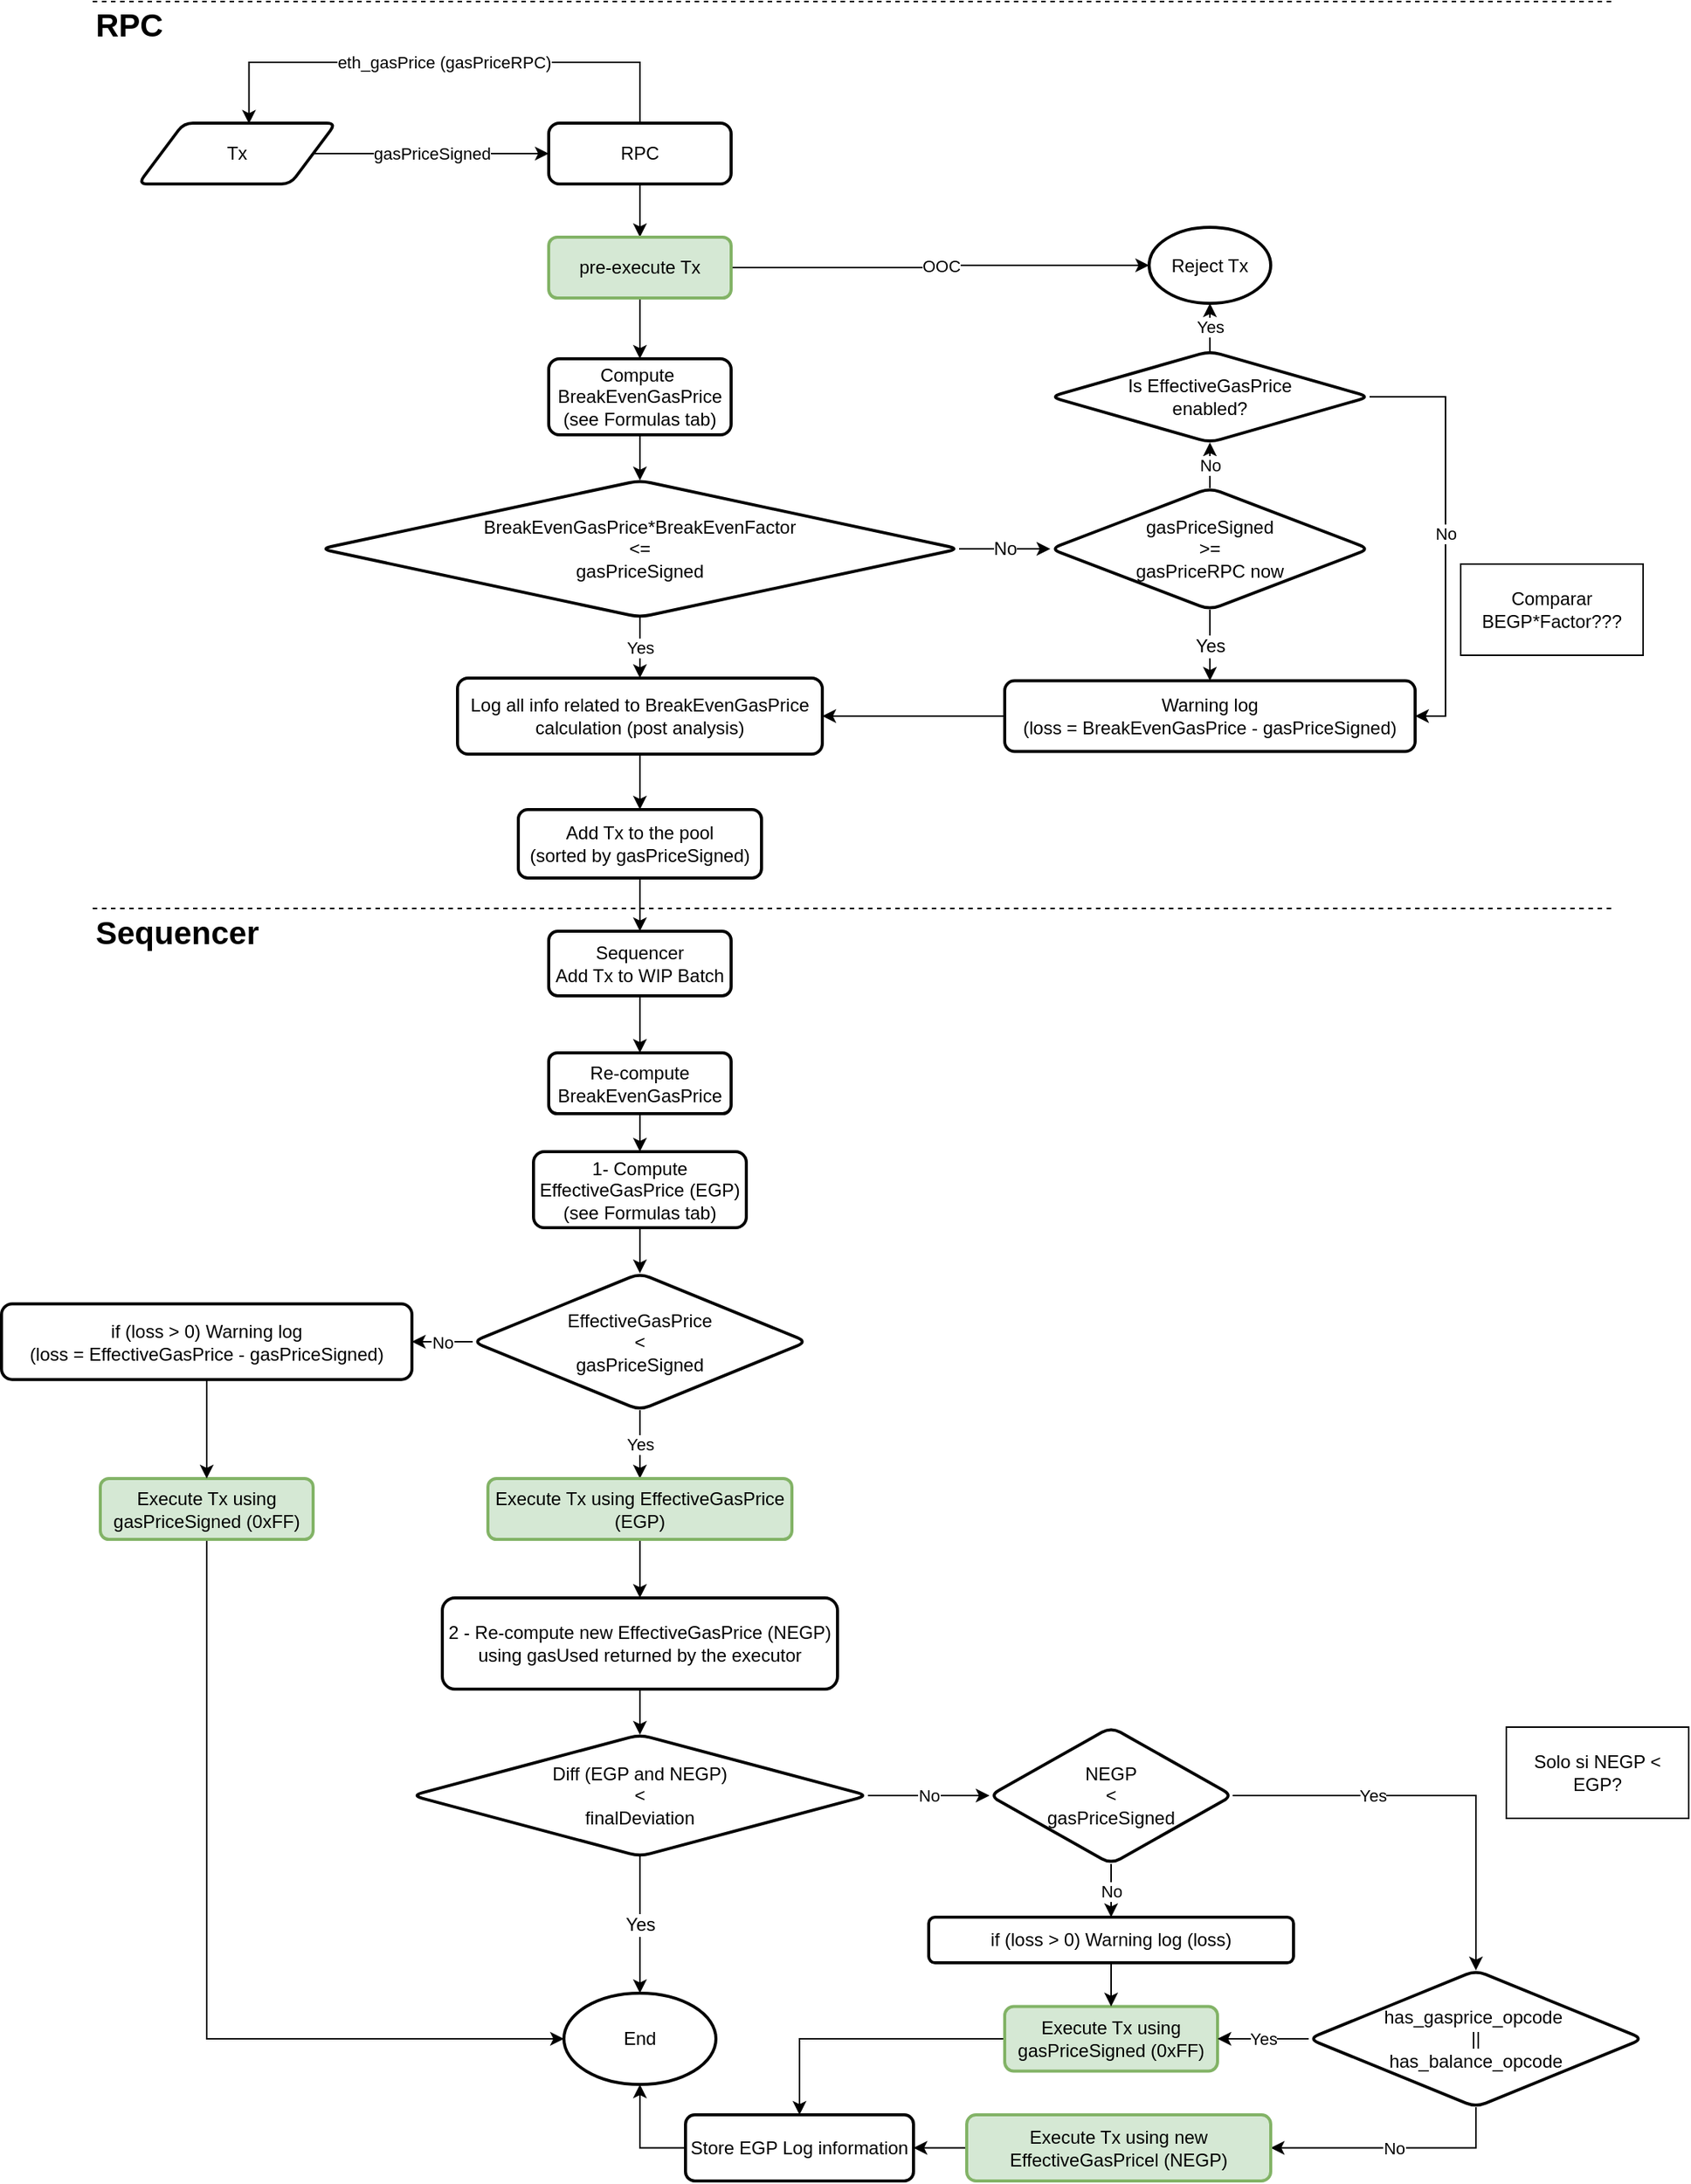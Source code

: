 <mxfile version="22.1.15" type="google" pages="2">
  <diagram name="Workflow" id="u5pyhqsyImXJNCgcevNq">
    <mxGraphModel grid="1" page="1" gridSize="10" guides="1" tooltips="1" connect="1" arrows="1" fold="1" pageScale="1" pageWidth="850" pageHeight="1100" math="0" shadow="0">
      <root>
        <mxCell id="0" />
        <mxCell id="1" parent="0" />
        <mxCell id="PTDAsOTdOf0mLYpqNabR-3" value="gasPriceSigned" style="edgeStyle=orthogonalEdgeStyle;rounded=0;orthogonalLoop=1;jettySize=auto;html=1;exitX=1;exitY=0.5;exitDx=0;exitDy=0;" edge="1" parent="1" source="PTDAsOTdOf0mLYpqNabR-1" target="PTDAsOTdOf0mLYpqNabR-2">
          <mxGeometry relative="1" as="geometry" />
        </mxCell>
        <mxCell id="PTDAsOTdOf0mLYpqNabR-1" value="Tx" style="shape=parallelogram;html=1;strokeWidth=2;perimeter=parallelogramPerimeter;whiteSpace=wrap;rounded=1;arcSize=12;size=0.23;" vertex="1" parent="1">
          <mxGeometry x="70" y="90" width="130" height="40" as="geometry" />
        </mxCell>
        <mxCell id="PTDAsOTdOf0mLYpqNabR-4" value="eth_gasPrice (gasPriceRPC)" style="edgeStyle=orthogonalEdgeStyle;rounded=0;orthogonalLoop=1;jettySize=auto;html=1;exitX=0.5;exitY=0;exitDx=0;exitDy=0;entryX=0.56;entryY=0.01;entryDx=0;entryDy=0;entryPerimeter=0;" edge="1" parent="1" source="PTDAsOTdOf0mLYpqNabR-2" target="PTDAsOTdOf0mLYpqNabR-1">
          <mxGeometry relative="1" as="geometry">
            <mxPoint x="140" y="40" as="targetPoint" />
            <Array as="points">
              <mxPoint x="400" y="50" />
              <mxPoint x="143" y="50" />
            </Array>
          </mxGeometry>
        </mxCell>
        <mxCell id="PTDAsOTdOf0mLYpqNabR-6" value="" style="edgeStyle=orthogonalEdgeStyle;rounded=0;orthogonalLoop=1;jettySize=auto;html=1;" edge="1" parent="1" source="PTDAsOTdOf0mLYpqNabR-2" target="PTDAsOTdOf0mLYpqNabR-5">
          <mxGeometry relative="1" as="geometry" />
        </mxCell>
        <mxCell id="PTDAsOTdOf0mLYpqNabR-2" value="RPC" style="rounded=1;whiteSpace=wrap;html=1;absoluteArcSize=1;arcSize=14;strokeWidth=2;" vertex="1" parent="1">
          <mxGeometry x="340" y="90" width="120" height="40" as="geometry" />
        </mxCell>
        <mxCell id="PTDAsOTdOf0mLYpqNabR-8" value="OOC" style="edgeStyle=orthogonalEdgeStyle;rounded=0;orthogonalLoop=1;jettySize=auto;html=1;exitX=1;exitY=0.5;exitDx=0;exitDy=0;entryX=0;entryY=0.5;entryDx=0;entryDy=0;entryPerimeter=0;" edge="1" parent="1" source="PTDAsOTdOf0mLYpqNabR-5" target="PTDAsOTdOf0mLYpqNabR-7">
          <mxGeometry relative="1" as="geometry" />
        </mxCell>
        <mxCell id="PTDAsOTdOf0mLYpqNabR-10" value="" style="edgeStyle=orthogonalEdgeStyle;rounded=0;orthogonalLoop=1;jettySize=auto;html=1;" edge="1" parent="1" source="PTDAsOTdOf0mLYpqNabR-5" target="PTDAsOTdOf0mLYpqNabR-9">
          <mxGeometry relative="1" as="geometry" />
        </mxCell>
        <mxCell id="PTDAsOTdOf0mLYpqNabR-5" value="pre-execute Tx" style="whiteSpace=wrap;html=1;rounded=1;arcSize=14;strokeWidth=2;fillColor=#d5e8d4;strokeColor=#82b366;" vertex="1" parent="1">
          <mxGeometry x="340" y="165" width="120" height="40" as="geometry" />
        </mxCell>
        <mxCell id="PTDAsOTdOf0mLYpqNabR-7" value="Reject Tx" style="strokeWidth=2;html=1;shape=mxgraph.flowchart.start_1;whiteSpace=wrap;" vertex="1" parent="1">
          <mxGeometry x="735" y="158.5" width="80" height="50" as="geometry" />
        </mxCell>
        <mxCell id="fSou8c0r4dYQEHeoxb6x-5" value="" style="edgeStyle=orthogonalEdgeStyle;rounded=0;orthogonalLoop=1;jettySize=auto;html=1;fontFamily=Helvetica;fontSize=12;fontColor=default;" edge="1" parent="1" source="PTDAsOTdOf0mLYpqNabR-9" target="fSou8c0r4dYQEHeoxb6x-4">
          <mxGeometry relative="1" as="geometry" />
        </mxCell>
        <mxCell id="PTDAsOTdOf0mLYpqNabR-9" value="Compute&amp;nbsp;&lt;br&gt;BreakEvenGasPrice&lt;br&gt;(see Formulas tab)" style="whiteSpace=wrap;html=1;rounded=1;arcSize=14;strokeWidth=2;" vertex="1" parent="1">
          <mxGeometry x="340" y="245" width="120" height="50" as="geometry" />
        </mxCell>
        <mxCell id="fSou8c0r4dYQEHeoxb6x-9" value="No" style="edgeStyle=orthogonalEdgeStyle;rounded=0;orthogonalLoop=1;jettySize=auto;html=1;fontFamily=Helvetica;fontSize=12;fontColor=default;entryX=0;entryY=0.5;entryDx=0;entryDy=0;exitX=1;exitY=0.5;exitDx=0;exitDy=0;" edge="1" parent="1" source="fSou8c0r4dYQEHeoxb6x-4" target="fSou8c0r4dYQEHeoxb6x-8">
          <mxGeometry relative="1" as="geometry">
            <mxPoint x="730" y="178.5" as="targetPoint" />
            <mxPoint x="610" y="420" as="sourcePoint" />
          </mxGeometry>
        </mxCell>
        <mxCell id="ExnMCmKuYy50QpjaRMNh-8" value="Yes" style="edgeStyle=orthogonalEdgeStyle;rounded=0;orthogonalLoop=1;jettySize=auto;html=1;" edge="1" parent="1" source="fSou8c0r4dYQEHeoxb6x-4" target="ExnMCmKuYy50QpjaRMNh-7">
          <mxGeometry relative="1" as="geometry" />
        </mxCell>
        <mxCell id="fSou8c0r4dYQEHeoxb6x-4" value="BreakEvenGasPrice*BreakEvenFactor&lt;br&gt;&amp;lt;=&lt;br&gt;gasPriceSigned" style="rhombus;whiteSpace=wrap;html=1;rounded=1;arcSize=14;strokeWidth=2;" vertex="1" parent="1">
          <mxGeometry x="190" y="325" width="420" height="90" as="geometry" />
        </mxCell>
        <mxCell id="_YZ-UJOdQCqK23P05abH-2" value="Yes" style="edgeStyle=orthogonalEdgeStyle;rounded=0;orthogonalLoop=1;jettySize=auto;html=1;fontFamily=Helvetica;fontSize=12;fontColor=default;" edge="1" parent="1" source="fSou8c0r4dYQEHeoxb6x-8" target="_YZ-UJOdQCqK23P05abH-1">
          <mxGeometry relative="1" as="geometry" />
        </mxCell>
        <mxCell id="ExnMCmKuYy50QpjaRMNh-4" value="No" style="edgeStyle=orthogonalEdgeStyle;rounded=0;orthogonalLoop=1;jettySize=auto;html=1;" edge="1" parent="1" source="fSou8c0r4dYQEHeoxb6x-8" target="ExnMCmKuYy50QpjaRMNh-3">
          <mxGeometry relative="1" as="geometry" />
        </mxCell>
        <mxCell id="fSou8c0r4dYQEHeoxb6x-8" value="gasPriceSigned&lt;br&gt;&amp;gt;=&lt;br&gt;gasPriceRPC now" style="rhombus;whiteSpace=wrap;html=1;rounded=1;arcSize=14;strokeWidth=2;" vertex="1" parent="1">
          <mxGeometry x="670" y="330" width="210" height="80" as="geometry" />
        </mxCell>
        <mxCell id="fSou8c0r4dYQEHeoxb6x-15" value="" style="edgeStyle=orthogonalEdgeStyle;rounded=0;orthogonalLoop=1;jettySize=auto;html=1;fontFamily=Helvetica;fontSize=12;fontColor=default;" edge="1" parent="1" source="fSou8c0r4dYQEHeoxb6x-10" target="fSou8c0r4dYQEHeoxb6x-14">
          <mxGeometry relative="1" as="geometry" />
        </mxCell>
        <mxCell id="fSou8c0r4dYQEHeoxb6x-10" value="Add Tx to the pool&lt;br&gt;(sorted by gasPriceSigned)" style="whiteSpace=wrap;html=1;rounded=1;arcSize=14;strokeWidth=2;" vertex="1" parent="1">
          <mxGeometry x="320" y="541.5" width="160" height="45" as="geometry" />
        </mxCell>
        <mxCell id="fSou8c0r4dYQEHeoxb6x-17" value="" style="edgeStyle=orthogonalEdgeStyle;rounded=0;orthogonalLoop=1;jettySize=auto;html=1;fontFamily=Helvetica;fontSize=12;fontColor=default;" edge="1" parent="1" source="fSou8c0r4dYQEHeoxb6x-14" target="fSou8c0r4dYQEHeoxb6x-16">
          <mxGeometry relative="1" as="geometry" />
        </mxCell>
        <mxCell id="fSou8c0r4dYQEHeoxb6x-14" value="Sequencer&lt;br&gt;Add Tx to WIP Batch" style="whiteSpace=wrap;html=1;rounded=1;arcSize=14;strokeWidth=2;" vertex="1" parent="1">
          <mxGeometry x="340" y="621.5" width="120" height="42.5" as="geometry" />
        </mxCell>
        <mxCell id="Gmw5vIZ3c98Rc46c-pFa-1" style="edgeStyle=orthogonalEdgeStyle;rounded=0;orthogonalLoop=1;jettySize=auto;html=1;exitX=0.5;exitY=1;exitDx=0;exitDy=0;entryX=0.5;entryY=0;entryDx=0;entryDy=0;" edge="1" parent="1" source="fSou8c0r4dYQEHeoxb6x-16" target="44SuAlO2qZxqS0ICrL18-3">
          <mxGeometry relative="1" as="geometry" />
        </mxCell>
        <mxCell id="fSou8c0r4dYQEHeoxb6x-16" value="Re-compute&lt;br&gt;BreakEvenGasPrice" style="whiteSpace=wrap;html=1;rounded=1;arcSize=14;strokeWidth=2;" vertex="1" parent="1">
          <mxGeometry x="340" y="701.5" width="120" height="40" as="geometry" />
        </mxCell>
        <mxCell id="Sri-iVak4Cm3FGocuRm1-2" value="Yes" style="edgeStyle=orthogonalEdgeStyle;rounded=0;orthogonalLoop=1;jettySize=auto;html=1;exitX=0.5;exitY=1;exitDx=0;exitDy=0;entryX=0.5;entryY=0;entryDx=0;entryDy=0;" edge="1" parent="1" source="44SuAlO2qZxqS0ICrL18-1" target="7hYwaUTehUZsWrdPb7QH-1">
          <mxGeometry relative="1" as="geometry" />
        </mxCell>
        <mxCell id="ExnMCmKuYy50QpjaRMNh-13" value="No" style="edgeStyle=orthogonalEdgeStyle;rounded=0;orthogonalLoop=1;jettySize=auto;html=1;exitX=0;exitY=0.5;exitDx=0;exitDy=0;entryX=1;entryY=0.5;entryDx=0;entryDy=0;" edge="1" parent="1" source="44SuAlO2qZxqS0ICrL18-1" target="AWlS-QvjOPNpMsTzr5s3-17">
          <mxGeometry relative="1" as="geometry" />
        </mxCell>
        <mxCell id="44SuAlO2qZxqS0ICrL18-1" value="EffectiveGasPrice&lt;br&gt;&amp;lt;&lt;br&gt;gasPriceSigned" style="rhombus;whiteSpace=wrap;html=1;rounded=1;arcSize=14;strokeWidth=2;" vertex="1" parent="1">
          <mxGeometry x="290" y="846.5" width="220" height="90" as="geometry" />
        </mxCell>
        <mxCell id="Sri-iVak4Cm3FGocuRm1-1" style="edgeStyle=orthogonalEdgeStyle;rounded=0;orthogonalLoop=1;jettySize=auto;html=1;exitX=0.5;exitY=1;exitDx=0;exitDy=0;entryX=0.5;entryY=0;entryDx=0;entryDy=0;" edge="1" parent="1" source="44SuAlO2qZxqS0ICrL18-3" target="44SuAlO2qZxqS0ICrL18-1">
          <mxGeometry relative="1" as="geometry" />
        </mxCell>
        <mxCell id="44SuAlO2qZxqS0ICrL18-3" value="1- Compute&lt;br&gt;EffectiveGasPrice (EGP)&lt;br&gt;(see Formulas tab)" style="whiteSpace=wrap;html=1;rounded=1;arcSize=14;strokeWidth=2;" vertex="1" parent="1">
          <mxGeometry x="330" y="766.5" width="140" height="50" as="geometry" />
        </mxCell>
        <mxCell id="AWlS-QvjOPNpMsTzr5s3-2" style="edgeStyle=orthogonalEdgeStyle;rounded=0;orthogonalLoop=1;jettySize=auto;html=1;exitX=0.5;exitY=1;exitDx=0;exitDy=0;entryX=0.5;entryY=0;entryDx=0;entryDy=0;" edge="1" parent="1" source="7hYwaUTehUZsWrdPb7QH-1" target="7hYwaUTehUZsWrdPb7QH-4">
          <mxGeometry relative="1" as="geometry">
            <mxPoint x="400" y="1057" as="targetPoint" />
          </mxGeometry>
        </mxCell>
        <mxCell id="7hYwaUTehUZsWrdPb7QH-1" value="Execute Tx using EffectiveGasPrice (EGP)" style="whiteSpace=wrap;html=1;rounded=1;arcSize=14;strokeWidth=2;fillColor=#d5e8d4;strokeColor=#82b366;" vertex="1" parent="1">
          <mxGeometry x="300" y="981.5" width="200" height="40" as="geometry" />
        </mxCell>
        <mxCell id="7hYwaUTehUZsWrdPb7QH-7" value="" style="edgeStyle=orthogonalEdgeStyle;rounded=0;orthogonalLoop=1;jettySize=auto;html=1;fontFamily=Helvetica;fontSize=12;fontColor=default;" edge="1" parent="1" source="7hYwaUTehUZsWrdPb7QH-4" target="7hYwaUTehUZsWrdPb7QH-6">
          <mxGeometry relative="1" as="geometry" />
        </mxCell>
        <mxCell id="7hYwaUTehUZsWrdPb7QH-4" value="2 - Re-compute new EffectiveGasPrice (NEGP)&lt;br&gt;using gasUsed returned by the executor" style="whiteSpace=wrap;html=1;rounded=1;arcSize=14;strokeWidth=2;" vertex="1" parent="1">
          <mxGeometry x="270" y="1060" width="260" height="60" as="geometry" />
        </mxCell>
        <mxCell id="7hYwaUTehUZsWrdPb7QH-10" value="Yes" style="edgeStyle=orthogonalEdgeStyle;rounded=0;orthogonalLoop=1;jettySize=auto;html=1;exitX=0.5;exitY=1;exitDx=0;exitDy=0;entryX=0.5;entryY=0;entryDx=0;entryDy=0;entryPerimeter=0;fontFamily=Helvetica;fontSize=12;fontColor=default;" edge="1" parent="1" source="7hYwaUTehUZsWrdPb7QH-6" target="7hYwaUTehUZsWrdPb7QH-9">
          <mxGeometry relative="1" as="geometry" />
        </mxCell>
        <mxCell id="7KvV06YTc8Zz0ZZEeIaP-7" value="No" style="edgeStyle=orthogonalEdgeStyle;rounded=0;orthogonalLoop=1;jettySize=auto;html=1;exitX=1;exitY=0.5;exitDx=0;exitDy=0;entryX=0;entryY=0.5;entryDx=0;entryDy=0;" edge="1" parent="1" source="7hYwaUTehUZsWrdPb7QH-6" target="7KvV06YTc8Zz0ZZEeIaP-6">
          <mxGeometry relative="1" as="geometry" />
        </mxCell>
        <mxCell id="7hYwaUTehUZsWrdPb7QH-6" value="Diff (EGP and NEGP)&lt;br&gt;&amp;lt;&lt;br&gt;finalDeviation" style="rhombus;whiteSpace=wrap;html=1;rounded=1;arcSize=14;strokeWidth=2;" vertex="1" parent="1">
          <mxGeometry x="250" y="1150" width="300" height="80" as="geometry" />
        </mxCell>
        <mxCell id="7hYwaUTehUZsWrdPb7QH-9" value="End" style="strokeWidth=2;html=1;shape=mxgraph.flowchart.start_1;whiteSpace=wrap;rounded=1;strokeColor=default;fontFamily=Helvetica;fontSize=12;fontColor=default;fillColor=default;" vertex="1" parent="1">
          <mxGeometry x="350" y="1320" width="100" height="60" as="geometry" />
        </mxCell>
        <mxCell id="7hYwaUTehUZsWrdPb7QH-24" style="edgeStyle=orthogonalEdgeStyle;rounded=0;orthogonalLoop=1;jettySize=auto;html=1;exitX=0.5;exitY=1;exitDx=0;exitDy=0;entryX=0;entryY=0.5;entryDx=0;entryDy=0;entryPerimeter=0;fontFamily=Helvetica;fontSize=12;fontColor=default;" edge="1" parent="1" source="7hYwaUTehUZsWrdPb7QH-22" target="7hYwaUTehUZsWrdPb7QH-9">
          <mxGeometry relative="1" as="geometry" />
        </mxCell>
        <mxCell id="7hYwaUTehUZsWrdPb7QH-22" value="Execute Tx using gasPriceSigned (0xFF)" style="whiteSpace=wrap;html=1;rounded=1;arcSize=14;strokeWidth=2;fillColor=#d5e8d4;strokeColor=#82b366;" vertex="1" parent="1">
          <mxGeometry x="45" y="981.5" width="140" height="40" as="geometry" />
        </mxCell>
        <mxCell id="_YZ-UJOdQCqK23P05abH-3" style="edgeStyle=orthogonalEdgeStyle;rounded=0;orthogonalLoop=1;jettySize=auto;html=1;exitX=0;exitY=0.5;exitDx=0;exitDy=0;entryX=1;entryY=0.5;entryDx=0;entryDy=0;fontFamily=Helvetica;fontSize=12;fontColor=default;" edge="1" parent="1" source="_YZ-UJOdQCqK23P05abH-1" target="ExnMCmKuYy50QpjaRMNh-7">
          <mxGeometry relative="1" as="geometry" />
        </mxCell>
        <mxCell id="_YZ-UJOdQCqK23P05abH-1" value="Warning log&lt;br&gt;(loss = BreakEvenGasPrice - gasPriceSigned)" style="whiteSpace=wrap;html=1;rounded=1;arcSize=14;strokeWidth=2;" vertex="1" parent="1">
          <mxGeometry x="640" y="456.75" width="270" height="46.5" as="geometry" />
        </mxCell>
        <mxCell id="7KvV06YTc8Zz0ZZEeIaP-8" value="Yes" style="edgeStyle=orthogonalEdgeStyle;rounded=0;orthogonalLoop=1;jettySize=auto;html=1;exitX=1;exitY=0.5;exitDx=0;exitDy=0;entryX=0.5;entryY=0;entryDx=0;entryDy=0;" edge="1" parent="1" source="7KvV06YTc8Zz0ZZEeIaP-6" target="AWlS-QvjOPNpMsTzr5s3-4">
          <mxGeometry x="-0.333" relative="1" as="geometry">
            <mxPoint x="870" y="1295" as="targetPoint" />
            <mxPoint as="offset" />
          </mxGeometry>
        </mxCell>
        <mxCell id="AWlS-QvjOPNpMsTzr5s3-11" value="No" style="edgeStyle=orthogonalEdgeStyle;rounded=0;orthogonalLoop=1;jettySize=auto;html=1;" edge="1" parent="1" source="7KvV06YTc8Zz0ZZEeIaP-6" target="AWlS-QvjOPNpMsTzr5s3-10">
          <mxGeometry relative="1" as="geometry" />
        </mxCell>
        <mxCell id="7KvV06YTc8Zz0ZZEeIaP-6" value="NEGP&lt;br&gt;&amp;lt;&lt;br&gt;gasPriceSigned" style="rhombus;whiteSpace=wrap;html=1;rounded=1;arcSize=14;strokeWidth=2;" vertex="1" parent="1">
          <mxGeometry x="630" y="1145" width="160" height="90" as="geometry" />
        </mxCell>
        <mxCell id="7KvV06YTc8Zz0ZZEeIaP-11" style="edgeStyle=orthogonalEdgeStyle;rounded=0;orthogonalLoop=1;jettySize=auto;html=1;exitX=0;exitY=0.5;exitDx=0;exitDy=0;entryX=0.5;entryY=0;entryDx=0;entryDy=0;" edge="1" parent="1" source="7KvV06YTc8Zz0ZZEeIaP-9" target="ExnMCmKuYy50QpjaRMNh-1">
          <mxGeometry relative="1" as="geometry" />
        </mxCell>
        <mxCell id="7KvV06YTc8Zz0ZZEeIaP-9" value="Execute Tx using gasPriceSigned (0xFF)" style="whiteSpace=wrap;html=1;rounded=1;arcSize=14;strokeWidth=2;fillColor=#d5e8d4;strokeColor=#82b366;" vertex="1" parent="1">
          <mxGeometry x="640" y="1328.75" width="140" height="42.5" as="geometry" />
        </mxCell>
        <mxCell id="AWlS-QvjOPNpMsTzr5s3-5" value="Yes" style="edgeStyle=orthogonalEdgeStyle;rounded=0;orthogonalLoop=1;jettySize=auto;html=1;exitX=0;exitY=0.5;exitDx=0;exitDy=0;entryX=1;entryY=0.5;entryDx=0;entryDy=0;" edge="1" parent="1" source="AWlS-QvjOPNpMsTzr5s3-4" target="7KvV06YTc8Zz0ZZEeIaP-9">
          <mxGeometry relative="1" as="geometry" />
        </mxCell>
        <mxCell id="AWlS-QvjOPNpMsTzr5s3-15" value="No" style="edgeStyle=orthogonalEdgeStyle;rounded=0;orthogonalLoop=1;jettySize=auto;html=1;exitX=0.5;exitY=1;exitDx=0;exitDy=0;entryX=1;entryY=0.5;entryDx=0;entryDy=0;" edge="1" parent="1" source="AWlS-QvjOPNpMsTzr5s3-4" target="AWlS-QvjOPNpMsTzr5s3-14">
          <mxGeometry relative="1" as="geometry" />
        </mxCell>
        <mxCell id="AWlS-QvjOPNpMsTzr5s3-4" value="has_gasprice_opcode&amp;nbsp;&lt;br&gt;||&lt;br&gt;has_balance_opcode" style="rhombus;whiteSpace=wrap;html=1;rounded=1;arcSize=14;strokeWidth=2;" vertex="1" parent="1">
          <mxGeometry x="840" y="1305" width="220" height="90" as="geometry" />
        </mxCell>
        <mxCell id="AWlS-QvjOPNpMsTzr5s3-12" style="edgeStyle=orthogonalEdgeStyle;rounded=0;orthogonalLoop=1;jettySize=auto;html=1;exitX=0.5;exitY=1;exitDx=0;exitDy=0;entryX=0.5;entryY=0;entryDx=0;entryDy=0;" edge="1" parent="1" source="AWlS-QvjOPNpMsTzr5s3-10" target="7KvV06YTc8Zz0ZZEeIaP-9">
          <mxGeometry relative="1" as="geometry" />
        </mxCell>
        <mxCell id="AWlS-QvjOPNpMsTzr5s3-10" value="if (loss &amp;gt; 0) Warning log (loss)" style="whiteSpace=wrap;html=1;rounded=1;arcSize=14;strokeWidth=2;" vertex="1" parent="1">
          <mxGeometry x="590" y="1270" width="240" height="30" as="geometry" />
        </mxCell>
        <mxCell id="ExnMCmKuYy50QpjaRMNh-11" style="edgeStyle=orthogonalEdgeStyle;rounded=0;orthogonalLoop=1;jettySize=auto;html=1;exitX=0;exitY=0.5;exitDx=0;exitDy=0;entryX=1;entryY=0.5;entryDx=0;entryDy=0;" edge="1" parent="1" source="AWlS-QvjOPNpMsTzr5s3-14" target="ExnMCmKuYy50QpjaRMNh-1">
          <mxGeometry relative="1" as="geometry" />
        </mxCell>
        <mxCell id="AWlS-QvjOPNpMsTzr5s3-14" value="Execute Tx using new EffectiveGasPricel (NEGP)" style="whiteSpace=wrap;html=1;rounded=1;arcSize=14;strokeWidth=2;fillColor=#d5e8d4;strokeColor=#82b366;" vertex="1" parent="1">
          <mxGeometry x="615" y="1400" width="200" height="43.5" as="geometry" />
        </mxCell>
        <mxCell id="AWlS-QvjOPNpMsTzr5s3-19" style="edgeStyle=orthogonalEdgeStyle;rounded=0;orthogonalLoop=1;jettySize=auto;html=1;exitX=0.5;exitY=1;exitDx=0;exitDy=0;entryX=0.5;entryY=0;entryDx=0;entryDy=0;" edge="1" parent="1" source="AWlS-QvjOPNpMsTzr5s3-17" target="7hYwaUTehUZsWrdPb7QH-22">
          <mxGeometry relative="1" as="geometry" />
        </mxCell>
        <mxCell id="AWlS-QvjOPNpMsTzr5s3-17" value="if (loss &amp;gt; 0) Warning log&lt;br&gt;(loss = EffectiveGasPrice - gasPriceSigned)" style="whiteSpace=wrap;html=1;rounded=1;arcSize=14;strokeWidth=2;" vertex="1" parent="1">
          <mxGeometry x="-20" y="866.63" width="270" height="49.75" as="geometry" />
        </mxCell>
        <mxCell id="AWlS-QvjOPNpMsTzr5s3-20" style="edgeStyle=orthogonalEdgeStyle;rounded=0;orthogonalLoop=1;jettySize=auto;html=1;exitX=0.5;exitY=1;exitDx=0;exitDy=0;" edge="1" parent="1" source="7hYwaUTehUZsWrdPb7QH-22" target="7hYwaUTehUZsWrdPb7QH-22">
          <mxGeometry relative="1" as="geometry" />
        </mxCell>
        <mxCell id="lxcncLh-afrvvH1t4t_J-1" value="" style="endArrow=none;dashed=1;html=1;rounded=0;" edge="1" parent="1">
          <mxGeometry width="50" height="50" relative="1" as="geometry">
            <mxPoint x="40" y="606.5" as="sourcePoint" />
            <mxPoint x="1040" y="606.5" as="targetPoint" />
          </mxGeometry>
        </mxCell>
        <mxCell id="lxcncLh-afrvvH1t4t_J-2" value="Sequencer" style="text;html=1;strokeColor=none;fillColor=none;align=left;verticalAlign=middle;whiteSpace=wrap;rounded=0;fontSize=21;fontStyle=1" vertex="1" parent="1">
          <mxGeometry x="40" y="606.5" width="120" height="30" as="geometry" />
        </mxCell>
        <mxCell id="lxcncLh-afrvvH1t4t_J-3" value="" style="endArrow=none;dashed=1;html=1;rounded=0;" edge="1" parent="1">
          <mxGeometry width="50" height="50" relative="1" as="geometry">
            <mxPoint x="40" y="10" as="sourcePoint" />
            <mxPoint x="1040" y="10" as="targetPoint" />
          </mxGeometry>
        </mxCell>
        <mxCell id="lxcncLh-afrvvH1t4t_J-4" value="RPC" style="text;html=1;strokeColor=none;fillColor=none;align=left;verticalAlign=middle;whiteSpace=wrap;rounded=0;fontSize=21;fontStyle=1" vertex="1" parent="1">
          <mxGeometry x="40" y="10" width="120" height="30" as="geometry" />
        </mxCell>
        <mxCell id="ExnMCmKuYy50QpjaRMNh-1" value="Store EGP Log information" style="whiteSpace=wrap;html=1;fillColor=none;strokeColor=default;rounded=1;arcSize=14;strokeWidth=2;" vertex="1" parent="1">
          <mxGeometry x="430" y="1400" width="150" height="43.5" as="geometry" />
        </mxCell>
        <mxCell id="ExnMCmKuYy50QpjaRMNh-6" value="No" style="edgeStyle=orthogonalEdgeStyle;rounded=0;orthogonalLoop=1;jettySize=auto;html=1;exitX=1;exitY=0.5;exitDx=0;exitDy=0;entryX=1;entryY=0.5;entryDx=0;entryDy=0;" edge="1" parent="1" source="ExnMCmKuYy50QpjaRMNh-3" target="_YZ-UJOdQCqK23P05abH-1">
          <mxGeometry relative="1" as="geometry" />
        </mxCell>
        <mxCell id="ExnMCmKuYy50QpjaRMNh-3" value="Is EffectiveGasPrice&lt;br&gt;enabled?" style="rhombus;whiteSpace=wrap;html=1;rounded=1;arcSize=14;strokeWidth=2;" vertex="1" parent="1">
          <mxGeometry x="670" y="240" width="210" height="60" as="geometry" />
        </mxCell>
        <mxCell id="ExnMCmKuYy50QpjaRMNh-5" value="Yes" style="edgeStyle=orthogonalEdgeStyle;rounded=0;orthogonalLoop=1;jettySize=auto;html=1;exitX=0.5;exitY=0;exitDx=0;exitDy=0;entryX=0.5;entryY=1;entryDx=0;entryDy=0;entryPerimeter=0;" edge="1" parent="1" source="ExnMCmKuYy50QpjaRMNh-3" target="PTDAsOTdOf0mLYpqNabR-7">
          <mxGeometry relative="1" as="geometry" />
        </mxCell>
        <mxCell id="ExnMCmKuYy50QpjaRMNh-9" style="edgeStyle=orthogonalEdgeStyle;rounded=0;orthogonalLoop=1;jettySize=auto;html=1;exitX=0.5;exitY=1;exitDx=0;exitDy=0;entryX=0.5;entryY=0;entryDx=0;entryDy=0;" edge="1" parent="1" source="ExnMCmKuYy50QpjaRMNh-7" target="fSou8c0r4dYQEHeoxb6x-10">
          <mxGeometry relative="1" as="geometry" />
        </mxCell>
        <mxCell id="ExnMCmKuYy50QpjaRMNh-7" value="Log all info related to BreakEvenGasPrice calculation (post analysis)" style="whiteSpace=wrap;html=1;rounded=1;arcSize=14;strokeWidth=2;" vertex="1" parent="1">
          <mxGeometry x="280" y="455" width="240" height="50" as="geometry" />
        </mxCell>
        <mxCell id="ExnMCmKuYy50QpjaRMNh-10" style="edgeStyle=orthogonalEdgeStyle;rounded=0;orthogonalLoop=1;jettySize=auto;html=1;exitX=0;exitY=0.5;exitDx=0;exitDy=0;entryX=0.5;entryY=1;entryDx=0;entryDy=0;entryPerimeter=0;" edge="1" parent="1" source="ExnMCmKuYy50QpjaRMNh-1" target="7hYwaUTehUZsWrdPb7QH-9">
          <mxGeometry relative="1" as="geometry" />
        </mxCell>
        <mxCell id="UUq7DqJpYWOeq_MCsaRT-1" value="Solo si NEGP &amp;lt; EGP?" style="rounded=0;whiteSpace=wrap;html=1;" vertex="1" parent="1">
          <mxGeometry x="970" y="1145" width="120" height="60" as="geometry" />
        </mxCell>
        <mxCell id="aahT7ubA1FIr1v24BDiM-1" value="Comparar BEGP*Factor???" style="rounded=0;whiteSpace=wrap;html=1;" vertex="1" parent="1">
          <mxGeometry x="940" y="380" width="120" height="60" as="geometry" />
        </mxCell>
      </root>
    </mxGraphModel>
  </diagram>
  <diagram id="OfOgGhgHDn_CtmajkobP" name="Formulas">
    <mxGraphModel grid="1" page="1" gridSize="10" guides="1" tooltips="1" connect="1" arrows="1" fold="1" pageScale="1" pageWidth="850" pageHeight="1100" math="0" shadow="0">
      <root>
        <mxCell id="0" />
        <mxCell id="1" parent="0" />
        <mxCell id="6qMaSsMnatB8Z7qBaQlJ-2" value="&lt;b&gt;Config parameters&lt;/b&gt;&lt;br&gt;ByteGasCost = 16&amp;nbsp;&lt;br&gt;ZeroByteGasCost = 4&lt;br&gt;L1GasPriceFactor = 0.25&lt;br&gt;NetProfit = 1&lt;br&gt;&lt;br&gt;&lt;b&gt;Constants&lt;/b&gt;&lt;br&gt;&lt;div&gt;signatureBytesLength = 65&lt;span style=&quot;&quot;&gt;&lt;/span&gt;&lt;/div&gt;&lt;div&gt;&lt;span style=&quot;&quot;&gt;effectivePercentageBytesLength = 1&lt;/span&gt;&lt;/div&gt;constBytesTx&lt;span style=&quot;background-color: initial;&quot;&gt;&amp;nbsp;= signatureBytesLength + effectivePercentageBytesLength (previously&amp;nbsp;&lt;/span&gt;totalRlpFieldsLength)&lt;br&gt;&lt;br&gt;&lt;b&gt;Calculation&lt;br&gt;&lt;/b&gt;&lt;br&gt;&lt;div&gt;txZeroBytes := uint64(bytes.Count(rawTx, []byte{0}))&lt;span style=&quot;&quot;&gt;&lt;/span&gt;&lt;/div&gt;&lt;div&gt;&lt;span style=&quot;&quot;&gt;txNonZeroBytes := uint64(len(rawTx)) - txZeroBytes&lt;/span&gt;&lt;/div&gt;&lt;div&gt;&lt;br&gt;&lt;/div&gt;&lt;div&gt;&lt;/div&gt;&lt;font color=&quot;#3333ff&quot;&gt;L2MinGasPrice&lt;/font&gt; := L1GasPrice * L1GasPriceFactor&lt;br&gt;&lt;font color=&quot;#e51400&quot;&gt;totalTxPrice&lt;/font&gt; := (tx.gasUsed * &lt;font color=&quot;#3333ff&quot;&gt;L2MinGasPrice&lt;/font&gt;) +&lt;br&gt;&amp;nbsp; &amp;nbsp; &amp;nbsp; &amp;nbsp; &amp;nbsp; &amp;nbsp; &amp;nbsp; &amp;nbsp; &amp;nbsp; &amp;nbsp; &amp;nbsp; &amp;nbsp; ((constBytesTx+txNonZeroBytes)*ByteGasCost+txZeroBytes*ZeroByteGasCost)*L1GasPrice&lt;br&gt;&lt;font color=&quot;#009900&quot;&gt;breakEvenGasPrice&lt;/font&gt; := &lt;font color=&quot;#e51400&quot;&gt;totalTxPrice&lt;/font&gt;/tx.gasUsed * netProfit" style="rounded=1;whiteSpace=wrap;html=1;absoluteArcSize=1;arcSize=14;strokeWidth=2;align=left;verticalAlign=top;" vertex="1" parent="1">
          <mxGeometry x="90" y="70" width="660" height="310" as="geometry" />
        </mxCell>
        <mxCell id="6qMaSsMnatB8Z7qBaQlJ-3" value="&lt;font style=&quot;font-size: 18px;&quot;&gt;BreakEvenGasPrice formula&lt;/font&gt;" style="text;html=1;align=left;verticalAlign=middle;resizable=0;points=[];autosize=1;strokeColor=none;fillColor=none;" vertex="1" parent="1">
          <mxGeometry x="90" y="30" width="250" height="40" as="geometry" />
        </mxCell>
        <mxCell id="waZaZrpP7FxpVhjt_JAv-1" value="&lt;span style=&quot;background-color: initial;&quot;&gt;if gasPriceSigned &amp;gt; gasPriceRPC {&lt;/span&gt;&lt;br&gt;&lt;div&gt;&amp;nbsp; &amp;nbsp;&lt;font color=&quot;#e51400&quot;&gt;ratioPriority&lt;/font&gt; =&amp;nbsp;(gasPriceSigned / gasPriceRPC) - 1&lt;/div&gt;&lt;div&gt;} else {&lt;/div&gt;&lt;div&gt;&amp;nbsp; &amp;nbsp;&lt;font color=&quot;#e51400&quot;&gt;ratioPriority&lt;/font&gt; = 0&lt;/div&gt;&lt;div&gt;}&lt;/div&gt;&lt;div&gt;&lt;br&gt;&lt;/div&gt;effectiveGasPriceFinal = breakEvenGasPrice * (1 + &lt;font color=&quot;#e51400&quot;&gt;ratioPriority&lt;/font&gt;)" style="rounded=1;whiteSpace=wrap;html=1;absoluteArcSize=1;arcSize=14;strokeWidth=2;align=left;verticalAlign=top;" vertex="1" parent="1">
          <mxGeometry x="90" y="430" width="660" height="130" as="geometry" />
        </mxCell>
        <mxCell id="waZaZrpP7FxpVhjt_JAv-2" value="&lt;font style=&quot;font-size: 18px;&quot;&gt;EffectiveGasPrice formula&lt;/font&gt;" style="text;html=1;align=left;verticalAlign=middle;resizable=0;points=[];autosize=1;strokeColor=none;fillColor=none;" vertex="1" parent="1">
          <mxGeometry x="90" y="390" width="230" height="40" as="geometry" />
        </mxCell>
      </root>
    </mxGraphModel>
  </diagram>
</mxfile>

